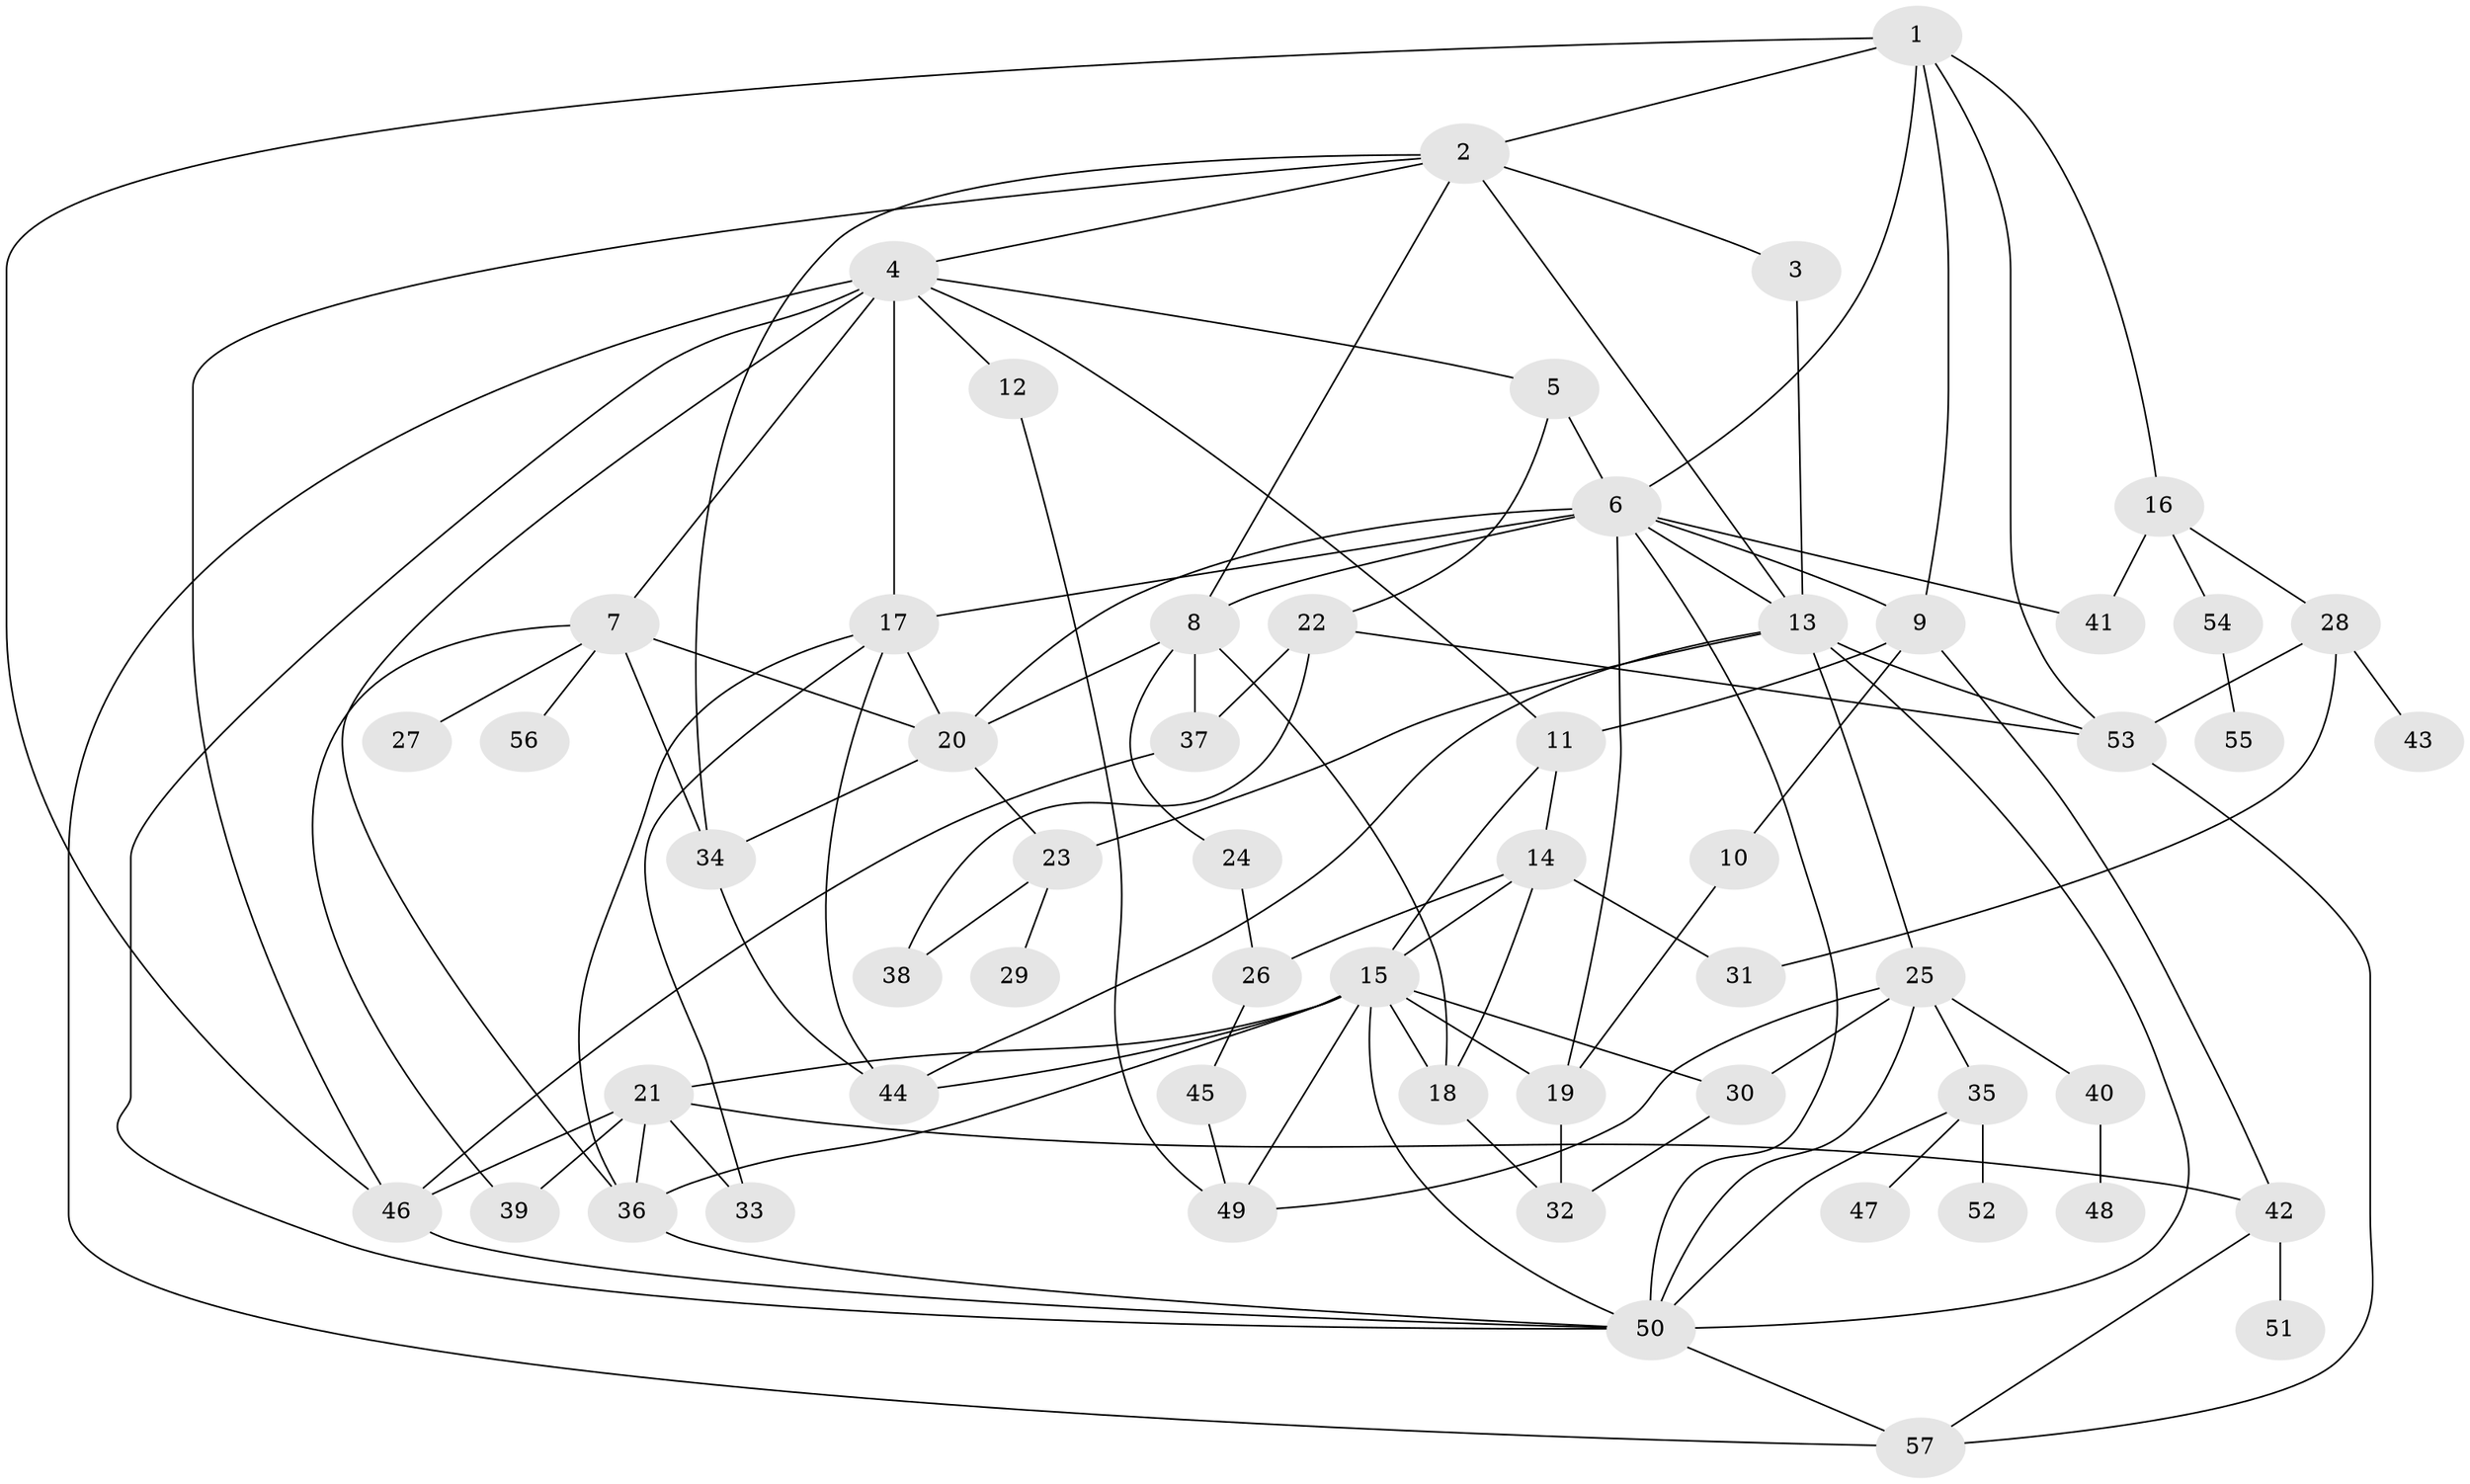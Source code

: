 // original degree distribution, {7: 0.02654867256637168, 6: 0.04424778761061947, 3: 0.1592920353982301, 5: 0.11504424778761062, 4: 0.1504424778761062, 2: 0.30973451327433627, 9: 0.008849557522123894, 1: 0.18584070796460178}
// Generated by graph-tools (version 1.1) at 2025/48/03/04/25 22:48:55]
// undirected, 57 vertices, 110 edges
graph export_dot {
  node [color=gray90,style=filled];
  1;
  2;
  3;
  4;
  5;
  6;
  7;
  8;
  9;
  10;
  11;
  12;
  13;
  14;
  15;
  16;
  17;
  18;
  19;
  20;
  21;
  22;
  23;
  24;
  25;
  26;
  27;
  28;
  29;
  30;
  31;
  32;
  33;
  34;
  35;
  36;
  37;
  38;
  39;
  40;
  41;
  42;
  43;
  44;
  45;
  46;
  47;
  48;
  49;
  50;
  51;
  52;
  53;
  54;
  55;
  56;
  57;
  1 -- 2 [weight=1.0];
  1 -- 6 [weight=1.0];
  1 -- 9 [weight=1.0];
  1 -- 16 [weight=1.0];
  1 -- 46 [weight=1.0];
  1 -- 53 [weight=1.0];
  2 -- 3 [weight=1.0];
  2 -- 4 [weight=1.0];
  2 -- 8 [weight=1.0];
  2 -- 13 [weight=1.0];
  2 -- 34 [weight=1.0];
  2 -- 46 [weight=1.0];
  3 -- 13 [weight=1.0];
  4 -- 5 [weight=1.0];
  4 -- 7 [weight=2.0];
  4 -- 11 [weight=2.0];
  4 -- 12 [weight=1.0];
  4 -- 17 [weight=1.0];
  4 -- 36 [weight=1.0];
  4 -- 50 [weight=1.0];
  4 -- 57 [weight=1.0];
  5 -- 6 [weight=1.0];
  5 -- 22 [weight=2.0];
  6 -- 8 [weight=1.0];
  6 -- 9 [weight=1.0];
  6 -- 13 [weight=1.0];
  6 -- 17 [weight=2.0];
  6 -- 19 [weight=1.0];
  6 -- 20 [weight=1.0];
  6 -- 41 [weight=1.0];
  6 -- 50 [weight=1.0];
  7 -- 20 [weight=1.0];
  7 -- 27 [weight=1.0];
  7 -- 34 [weight=1.0];
  7 -- 39 [weight=1.0];
  7 -- 56 [weight=1.0];
  8 -- 18 [weight=1.0];
  8 -- 20 [weight=1.0];
  8 -- 24 [weight=1.0];
  8 -- 37 [weight=2.0];
  9 -- 10 [weight=1.0];
  9 -- 11 [weight=1.0];
  9 -- 42 [weight=1.0];
  10 -- 19 [weight=1.0];
  11 -- 14 [weight=1.0];
  11 -- 15 [weight=1.0];
  12 -- 49 [weight=1.0];
  13 -- 23 [weight=1.0];
  13 -- 25 [weight=1.0];
  13 -- 44 [weight=1.0];
  13 -- 50 [weight=1.0];
  13 -- 53 [weight=1.0];
  14 -- 15 [weight=1.0];
  14 -- 18 [weight=1.0];
  14 -- 26 [weight=1.0];
  14 -- 31 [weight=1.0];
  15 -- 18 [weight=1.0];
  15 -- 19 [weight=1.0];
  15 -- 21 [weight=1.0];
  15 -- 30 [weight=1.0];
  15 -- 36 [weight=1.0];
  15 -- 44 [weight=1.0];
  15 -- 49 [weight=1.0];
  15 -- 50 [weight=1.0];
  16 -- 28 [weight=1.0];
  16 -- 41 [weight=1.0];
  16 -- 54 [weight=1.0];
  17 -- 20 [weight=1.0];
  17 -- 33 [weight=1.0];
  17 -- 36 [weight=1.0];
  17 -- 44 [weight=1.0];
  18 -- 32 [weight=1.0];
  19 -- 32 [weight=1.0];
  20 -- 23 [weight=1.0];
  20 -- 34 [weight=1.0];
  21 -- 33 [weight=1.0];
  21 -- 36 [weight=1.0];
  21 -- 39 [weight=1.0];
  21 -- 42 [weight=1.0];
  21 -- 46 [weight=1.0];
  22 -- 37 [weight=1.0];
  22 -- 38 [weight=1.0];
  22 -- 53 [weight=1.0];
  23 -- 29 [weight=1.0];
  23 -- 38 [weight=1.0];
  24 -- 26 [weight=1.0];
  25 -- 30 [weight=1.0];
  25 -- 35 [weight=1.0];
  25 -- 40 [weight=1.0];
  25 -- 49 [weight=1.0];
  25 -- 50 [weight=1.0];
  26 -- 45 [weight=1.0];
  28 -- 31 [weight=1.0];
  28 -- 43 [weight=1.0];
  28 -- 53 [weight=1.0];
  30 -- 32 [weight=1.0];
  34 -- 44 [weight=1.0];
  35 -- 47 [weight=1.0];
  35 -- 50 [weight=1.0];
  35 -- 52 [weight=1.0];
  36 -- 50 [weight=1.0];
  37 -- 46 [weight=1.0];
  40 -- 48 [weight=1.0];
  42 -- 51 [weight=1.0];
  42 -- 57 [weight=1.0];
  45 -- 49 [weight=1.0];
  46 -- 50 [weight=1.0];
  50 -- 57 [weight=1.0];
  53 -- 57 [weight=1.0];
  54 -- 55 [weight=1.0];
}
